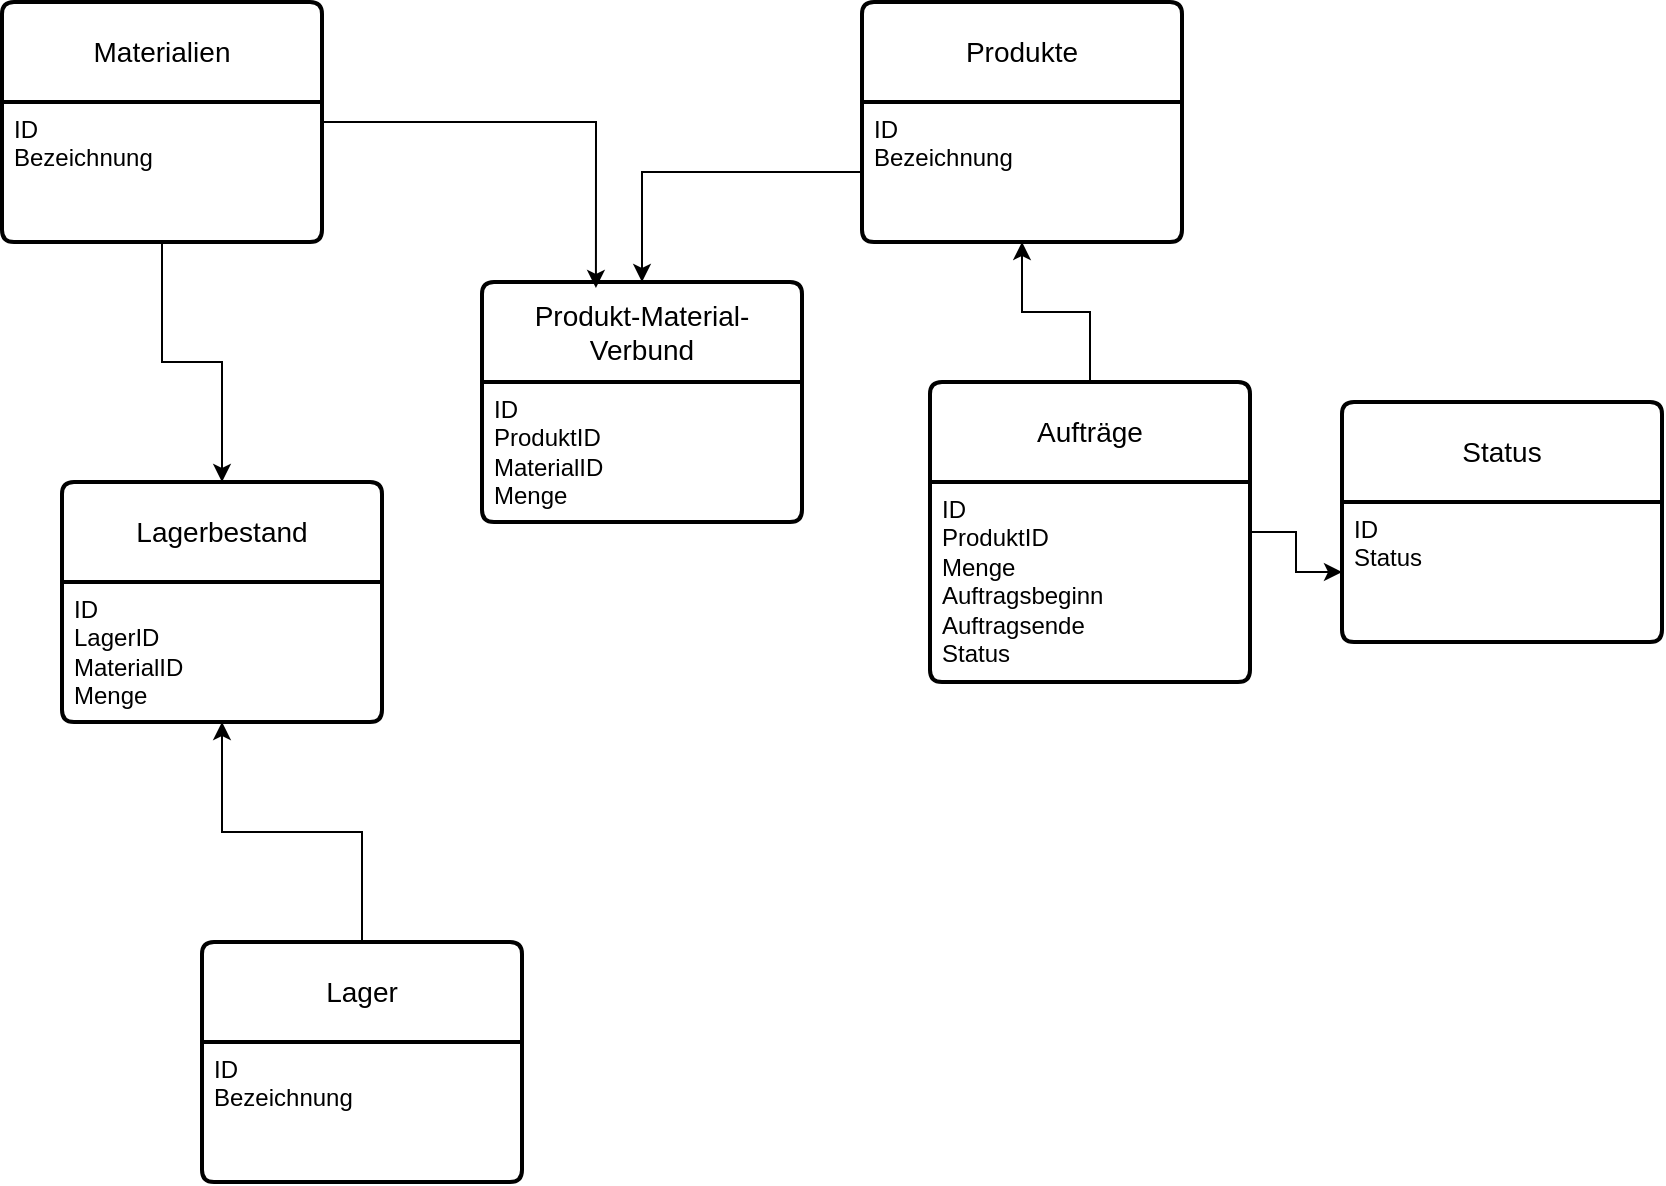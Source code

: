 <mxfile version="24.4.9" type="device">
  <diagram name="Seite-1" id="bygCfNXUi6YwIPWJHNFY">
    <mxGraphModel dx="2261" dy="833" grid="1" gridSize="10" guides="1" tooltips="1" connect="1" arrows="1" fold="1" page="1" pageScale="1" pageWidth="827" pageHeight="1169" math="0" shadow="0">
      <root>
        <mxCell id="0" />
        <mxCell id="1" parent="0" />
        <mxCell id="8t1yGCANoZsZA26iyoXf-1" value="Materialien" style="swimlane;childLayout=stackLayout;horizontal=1;startSize=50;horizontalStack=0;rounded=1;fontSize=14;fontStyle=0;strokeWidth=2;resizeParent=0;resizeLast=1;shadow=0;dashed=0;align=center;arcSize=4;whiteSpace=wrap;html=1;" parent="1" vertex="1">
          <mxGeometry x="-50" y="40" width="160" height="120" as="geometry" />
        </mxCell>
        <mxCell id="8t1yGCANoZsZA26iyoXf-2" value="ID&lt;div&gt;Bezeichnung&lt;/div&gt;" style="align=left;strokeColor=none;fillColor=none;spacingLeft=4;fontSize=12;verticalAlign=top;resizable=0;rotatable=0;part=1;html=1;" parent="8t1yGCANoZsZA26iyoXf-1" vertex="1">
          <mxGeometry y="50" width="160" height="70" as="geometry" />
        </mxCell>
        <mxCell id="8t1yGCANoZsZA26iyoXf-3" value="Produkt-Material-Verbund" style="swimlane;childLayout=stackLayout;horizontal=1;startSize=50;horizontalStack=0;rounded=1;fontSize=14;fontStyle=0;strokeWidth=2;resizeParent=0;resizeLast=1;shadow=0;dashed=0;align=center;arcSize=4;whiteSpace=wrap;html=1;" parent="1" vertex="1">
          <mxGeometry x="190" y="180" width="160" height="120" as="geometry" />
        </mxCell>
        <mxCell id="8t1yGCANoZsZA26iyoXf-4" value="&lt;div&gt;ID&lt;/div&gt;&lt;div&gt;ProduktID&lt;/div&gt;&lt;div&gt;MaterialID&lt;/div&gt;&lt;div&gt;Menge&lt;/div&gt;" style="align=left;strokeColor=none;fillColor=none;spacingLeft=4;fontSize=12;verticalAlign=top;resizable=0;rotatable=0;part=1;html=1;" parent="8t1yGCANoZsZA26iyoXf-3" vertex="1">
          <mxGeometry y="50" width="160" height="70" as="geometry" />
        </mxCell>
        <mxCell id="8t1yGCANoZsZA26iyoXf-5" value="Status" style="swimlane;childLayout=stackLayout;horizontal=1;startSize=50;horizontalStack=0;rounded=1;fontSize=14;fontStyle=0;strokeWidth=2;resizeParent=0;resizeLast=1;shadow=0;dashed=0;align=center;arcSize=4;whiteSpace=wrap;html=1;" parent="1" vertex="1">
          <mxGeometry x="620" y="240" width="160" height="120" as="geometry" />
        </mxCell>
        <mxCell id="8t1yGCANoZsZA26iyoXf-6" value="ID&lt;div&gt;Status&lt;/div&gt;" style="align=left;strokeColor=none;fillColor=none;spacingLeft=4;fontSize=12;verticalAlign=top;resizable=0;rotatable=0;part=1;html=1;" parent="8t1yGCANoZsZA26iyoXf-5" vertex="1">
          <mxGeometry y="50" width="160" height="70" as="geometry" />
        </mxCell>
        <mxCell id="8t1yGCANoZsZA26iyoXf-32" style="edgeStyle=orthogonalEdgeStyle;rounded=0;orthogonalLoop=1;jettySize=auto;html=1;" parent="1" source="8t1yGCANoZsZA26iyoXf-7" target="8t1yGCANoZsZA26iyoXf-20" edge="1">
          <mxGeometry relative="1" as="geometry" />
        </mxCell>
        <mxCell id="8t1yGCANoZsZA26iyoXf-7" value="Lager" style="swimlane;childLayout=stackLayout;horizontal=1;startSize=50;horizontalStack=0;rounded=1;fontSize=14;fontStyle=0;strokeWidth=2;resizeParent=0;resizeLast=1;shadow=0;dashed=0;align=center;arcSize=4;whiteSpace=wrap;html=1;" parent="1" vertex="1">
          <mxGeometry x="50" y="510" width="160" height="120" as="geometry" />
        </mxCell>
        <mxCell id="8t1yGCANoZsZA26iyoXf-8" value="ID&lt;div&gt;Bezeichnung&lt;/div&gt;" style="align=left;strokeColor=none;fillColor=none;spacingLeft=4;fontSize=12;verticalAlign=top;resizable=0;rotatable=0;part=1;html=1;" parent="8t1yGCANoZsZA26iyoXf-7" vertex="1">
          <mxGeometry y="50" width="160" height="70" as="geometry" />
        </mxCell>
        <mxCell id="8t1yGCANoZsZA26iyoXf-9" value="Produkte" style="swimlane;childLayout=stackLayout;horizontal=1;startSize=50;horizontalStack=0;rounded=1;fontSize=14;fontStyle=0;strokeWidth=2;resizeParent=0;resizeLast=1;shadow=0;dashed=0;align=center;arcSize=4;whiteSpace=wrap;html=1;" parent="1" vertex="1">
          <mxGeometry x="380" y="40" width="160" height="120" as="geometry" />
        </mxCell>
        <mxCell id="8t1yGCANoZsZA26iyoXf-10" value="ID&lt;div&gt;Bezeichnung&lt;/div&gt;" style="align=left;strokeColor=none;fillColor=none;spacingLeft=4;fontSize=12;verticalAlign=top;resizable=0;rotatable=0;part=1;html=1;" parent="8t1yGCANoZsZA26iyoXf-9" vertex="1">
          <mxGeometry y="50" width="160" height="70" as="geometry" />
        </mxCell>
        <mxCell id="8t1yGCANoZsZA26iyoXf-29" style="edgeStyle=orthogonalEdgeStyle;rounded=0;orthogonalLoop=1;jettySize=auto;html=1;" parent="1" source="8t1yGCANoZsZA26iyoXf-11" target="8t1yGCANoZsZA26iyoXf-10" edge="1">
          <mxGeometry relative="1" as="geometry" />
        </mxCell>
        <mxCell id="8t1yGCANoZsZA26iyoXf-30" style="edgeStyle=orthogonalEdgeStyle;rounded=0;orthogonalLoop=1;jettySize=auto;html=1;" parent="1" source="8t1yGCANoZsZA26iyoXf-11" target="8t1yGCANoZsZA26iyoXf-6" edge="1">
          <mxGeometry relative="1" as="geometry" />
        </mxCell>
        <mxCell id="8t1yGCANoZsZA26iyoXf-11" value="Aufträge" style="swimlane;childLayout=stackLayout;horizontal=1;startSize=50;horizontalStack=0;rounded=1;fontSize=14;fontStyle=0;strokeWidth=2;resizeParent=0;resizeLast=1;shadow=0;dashed=0;align=center;arcSize=4;whiteSpace=wrap;html=1;" parent="1" vertex="1">
          <mxGeometry x="414" y="230" width="160" height="150" as="geometry" />
        </mxCell>
        <mxCell id="8t1yGCANoZsZA26iyoXf-12" value="ID&lt;div&gt;ProduktID&lt;/div&gt;&lt;div&gt;Menge&lt;/div&gt;&lt;div&gt;Auftragsbeginn&lt;/div&gt;&lt;div&gt;Auftragsende&lt;/div&gt;&lt;div&gt;Status&lt;/div&gt;" style="align=left;strokeColor=none;fillColor=none;spacingLeft=4;fontSize=12;verticalAlign=top;resizable=0;rotatable=0;part=1;html=1;" parent="8t1yGCANoZsZA26iyoXf-11" vertex="1">
          <mxGeometry y="50" width="160" height="100" as="geometry" />
        </mxCell>
        <mxCell id="8t1yGCANoZsZA26iyoXf-19" value="Lagerbestand" style="swimlane;childLayout=stackLayout;horizontal=1;startSize=50;horizontalStack=0;rounded=1;fontSize=14;fontStyle=0;strokeWidth=2;resizeParent=0;resizeLast=1;shadow=0;dashed=0;align=center;arcSize=4;whiteSpace=wrap;html=1;" parent="1" vertex="1">
          <mxGeometry x="-20" y="280" width="160" height="120" as="geometry" />
        </mxCell>
        <mxCell id="8t1yGCANoZsZA26iyoXf-20" value="ID&lt;div&gt;LagerID&lt;/div&gt;&lt;div&gt;MaterialID&lt;/div&gt;&lt;div&gt;Menge&lt;/div&gt;" style="align=left;strokeColor=none;fillColor=none;spacingLeft=4;fontSize=12;verticalAlign=top;resizable=0;rotatable=0;part=1;html=1;" parent="8t1yGCANoZsZA26iyoXf-19" vertex="1">
          <mxGeometry y="50" width="160" height="70" as="geometry" />
        </mxCell>
        <mxCell id="8t1yGCANoZsZA26iyoXf-27" style="edgeStyle=orthogonalEdgeStyle;rounded=0;orthogonalLoop=1;jettySize=auto;html=1;entryX=0.356;entryY=0.025;entryDx=0;entryDy=0;entryPerimeter=0;" parent="1" source="8t1yGCANoZsZA26iyoXf-1" target="8t1yGCANoZsZA26iyoXf-3" edge="1">
          <mxGeometry relative="1" as="geometry" />
        </mxCell>
        <mxCell id="8t1yGCANoZsZA26iyoXf-28" style="edgeStyle=orthogonalEdgeStyle;rounded=0;orthogonalLoop=1;jettySize=auto;html=1;" parent="1" source="8t1yGCANoZsZA26iyoXf-10" target="8t1yGCANoZsZA26iyoXf-3" edge="1">
          <mxGeometry relative="1" as="geometry" />
        </mxCell>
        <mxCell id="8t1yGCANoZsZA26iyoXf-31" style="edgeStyle=orthogonalEdgeStyle;rounded=0;orthogonalLoop=1;jettySize=auto;html=1;" parent="1" source="8t1yGCANoZsZA26iyoXf-2" target="8t1yGCANoZsZA26iyoXf-19" edge="1">
          <mxGeometry relative="1" as="geometry" />
        </mxCell>
      </root>
    </mxGraphModel>
  </diagram>
</mxfile>
